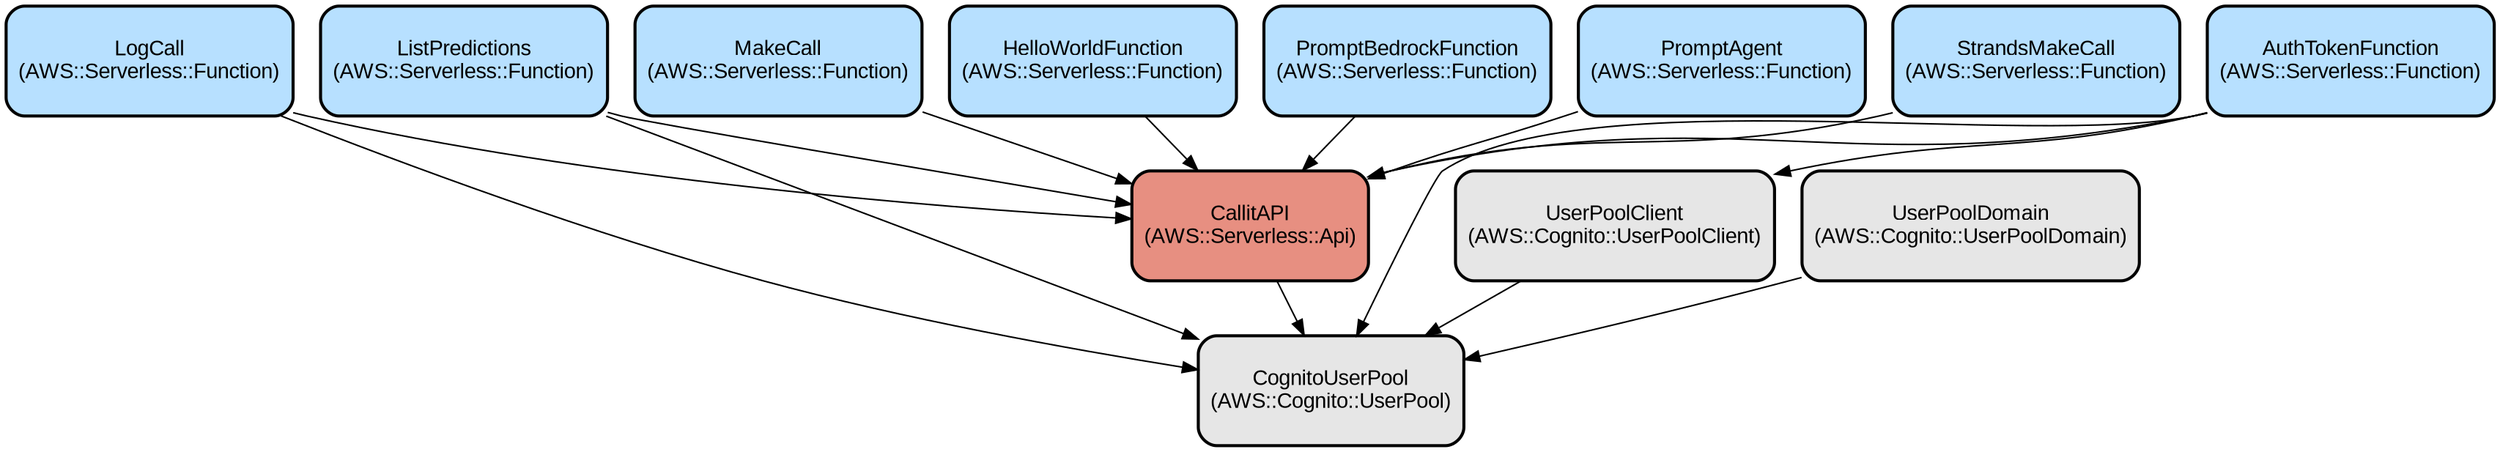 digraph INFRA {
  node [ color = "black", fillcolor = "#E6E6E6", height =1, style = "filled,bold,rounded", fontname = "Arial" ];
  "CallitAPI" [ label = "CallitAPI
(AWS::Serverless::Api)", shape =rectangle, fillcolor = "#E78F81" ];
  "HelloWorldFunction" [ label = "HelloWorldFunction
(AWS::Serverless::Function)", shape =rectangle, fillcolor = "#B7E0FF" ];
  "PromptBedrockFunction" [ label = "PromptBedrockFunction
(AWS::Serverless::Function)", shape =rectangle, fillcolor = "#B7E0FF" ];
  "PromptAgent" [ label = "PromptAgent
(AWS::Serverless::Function)", shape =rectangle, fillcolor = "#B7E0FF" ];
  "StrandsMakeCall" [ label = "StrandsMakeCall
(AWS::Serverless::Function)", shape =rectangle, fillcolor = "#B7E0FF" ];
  "MakeCall" [ label = "MakeCall
(AWS::Serverless::Function)", shape =rectangle, fillcolor = "#B7E0FF" ];
  "LogCall" [ label = "LogCall
(AWS::Serverless::Function)", shape =rectangle, fillcolor = "#B7E0FF" ];
  "ListPredictions" [ label = "ListPredictions
(AWS::Serverless::Function)", shape =rectangle, fillcolor = "#B7E0FF" ];
  "AuthTokenFunction" [ label = "AuthTokenFunction
(AWS::Serverless::Function)", shape =rectangle, fillcolor = "#B7E0FF" ];
  "CognitoUserPool" [ label = "CognitoUserPool
(AWS::Cognito::UserPool)", shape =rectangle ];
  "UserPoolClient" [ label = "UserPoolClient
(AWS::Cognito::UserPoolClient)", shape =rectangle ];
  "UserPoolDomain" [ label = "UserPoolDomain
(AWS::Cognito::UserPoolDomain)", shape =rectangle ];
  "CallitAPI" -> "CognitoUserPool";
  "HelloWorldFunction" -> "CallitAPI";
  "PromptBedrockFunction" -> "CallitAPI";
  "PromptAgent" -> "CallitAPI";
  "StrandsMakeCall" -> "CallitAPI";
  "MakeCall" -> "CallitAPI";
  "LogCall" -> "CallitAPI";
  "LogCall" -> "CognitoUserPool";
  "ListPredictions" -> "CallitAPI";
  "ListPredictions" -> "CognitoUserPool";
  "AuthTokenFunction" -> "CallitAPI";
  "AuthTokenFunction" -> "CognitoUserPool";
  "AuthTokenFunction" -> "UserPoolClient";
  "UserPoolClient" -> "CognitoUserPool";
  "UserPoolDomain" -> "CognitoUserPool";
}
